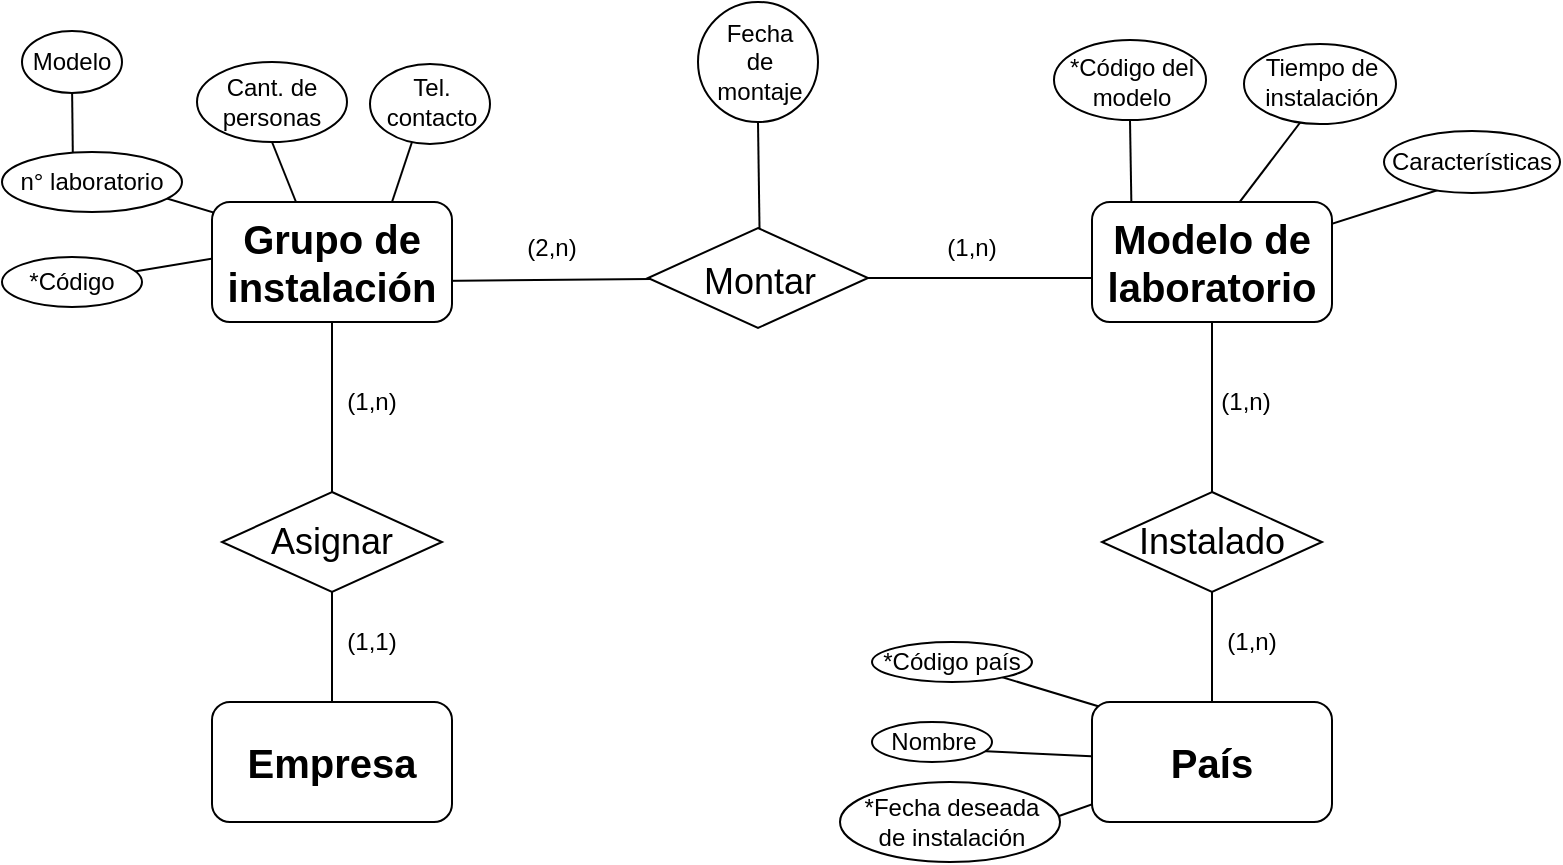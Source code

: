 <mxfile version="13.3.5" type="device"><diagram id="tk6dDv74zx-19ttDUz5t" name="Page-1"><mxGraphModel dx="1021" dy="541" grid="1" gridSize="10" guides="1" tooltips="1" connect="1" arrows="1" fold="1" page="1" pageScale="1" pageWidth="827" pageHeight="1169" background="#ffffff" math="0" shadow="0"><root><mxCell id="0"/><mxCell id="1" parent="0"/><mxCell id="sea-6qmQAsvkEcdwJAhW-66" value="" style="endArrow=none;html=1;entryX=0.5;entryY=1;entryDx=0;entryDy=0;exitX=0.383;exitY=0.822;exitDx=0;exitDy=0;exitPerimeter=0;" edge="1" parent="1" source="sea-6qmQAsvkEcdwJAhW-16" target="sea-6qmQAsvkEcdwJAhW-18"><mxGeometry width="50" height="50" relative="1" as="geometry"><mxPoint x="190" y="130" as="sourcePoint"/><mxPoint x="240" y="80" as="targetPoint"/></mxGeometry></mxCell><mxCell id="sea-6qmQAsvkEcdwJAhW-65" value="" style="endArrow=none;html=1;" edge="1" parent="1" target="sea-6qmQAsvkEcdwJAhW-22"><mxGeometry width="50" height="50" relative="1" as="geometry"><mxPoint x="190" y="130" as="sourcePoint"/><mxPoint x="240" y="80" as="targetPoint"/></mxGeometry></mxCell><mxCell id="sea-6qmQAsvkEcdwJAhW-64" value="" style="endArrow=none;html=1;entryX=0.625;entryY=0.5;entryDx=0;entryDy=0;entryPerimeter=0;" edge="1" parent="1" target="sea-6qmQAsvkEcdwJAhW-16"><mxGeometry width="50" height="50" relative="1" as="geometry"><mxPoint x="190" y="130" as="sourcePoint"/><mxPoint x="240" y="80" as="targetPoint"/></mxGeometry></mxCell><mxCell id="sea-6qmQAsvkEcdwJAhW-63" value="" style="endArrow=none;html=1;entryX=0.5;entryY=1;entryDx=0;entryDy=0;" edge="1" parent="1" target="sea-6qmQAsvkEcdwJAhW-57"><mxGeometry width="50" height="50" relative="1" as="geometry"><mxPoint x="190" y="130" as="sourcePoint"/><mxPoint x="240" y="80" as="targetPoint"/></mxGeometry></mxCell><mxCell id="sea-6qmQAsvkEcdwJAhW-62" value="" style="endArrow=none;html=1;exitX=1;exitY=0.5;exitDx=0;exitDy=0;" edge="1" parent="1" source="sea-6qmQAsvkEcdwJAhW-1"><mxGeometry width="50" height="50" relative="1" as="geometry"><mxPoint x="190" y="130" as="sourcePoint"/><mxPoint x="240" y="80" as="targetPoint"/></mxGeometry></mxCell><mxCell id="sea-6qmQAsvkEcdwJAhW-61" value="" style="ellipse;whiteSpace=wrap;html=1;" vertex="1" parent="1"><mxGeometry x="45" y="24.5" width="50" height="31" as="geometry"/></mxCell><mxCell id="sea-6qmQAsvkEcdwJAhW-60" value="" style="ellipse;whiteSpace=wrap;html=1;" vertex="1" parent="1"><mxGeometry x="35" y="137.5" width="70" height="25" as="geometry"/></mxCell><mxCell id="sea-6qmQAsvkEcdwJAhW-59" value="" style="ellipse;whiteSpace=wrap;html=1;" vertex="1" parent="1"><mxGeometry x="35" y="85" width="90" height="30" as="geometry"/></mxCell><mxCell id="sea-6qmQAsvkEcdwJAhW-58" value="" style="ellipse;whiteSpace=wrap;html=1;" vertex="1" parent="1"><mxGeometry x="219" y="41" width="60" height="40" as="geometry"/></mxCell><mxCell id="sea-6qmQAsvkEcdwJAhW-57" value="" style="ellipse;whiteSpace=wrap;html=1;" vertex="1" parent="1"><mxGeometry x="132.5" y="40" width="75" height="40" as="geometry"/></mxCell><mxCell id="sea-6qmQAsvkEcdwJAhW-56" value="" style="endArrow=none;html=1;entryX=0.343;entryY=0.919;entryDx=0;entryDy=0;entryPerimeter=0;" edge="1" parent="1" source="sea-6qmQAsvkEcdwJAhW-2" target="sea-6qmQAsvkEcdwJAhW-53"><mxGeometry width="50" height="50" relative="1" as="geometry"><mxPoint x="600" y="130" as="sourcePoint"/><mxPoint x="650" y="80" as="targetPoint"/></mxGeometry></mxCell><mxCell id="sea-6qmQAsvkEcdwJAhW-55" value="" style="endArrow=none;html=1;entryX=0.438;entryY=1.081;entryDx=0;entryDy=0;entryPerimeter=0;exitX=0.559;exitY=-0.247;exitDx=0;exitDy=0;exitPerimeter=0;" edge="1" parent="1" source="sea-6qmQAsvkEcdwJAhW-2" target="sea-6qmQAsvkEcdwJAhW-20"><mxGeometry width="50" height="50" relative="1" as="geometry"><mxPoint x="600" y="130" as="sourcePoint"/><mxPoint x="650" y="80" as="targetPoint"/></mxGeometry></mxCell><mxCell id="sea-6qmQAsvkEcdwJAhW-54" value="" style="endArrow=none;html=1;entryX=0.5;entryY=1;entryDx=0;entryDy=0;" edge="1" parent="1" target="sea-6qmQAsvkEcdwJAhW-51"><mxGeometry width="50" height="50" relative="1" as="geometry"><mxPoint x="600" y="130" as="sourcePoint"/><mxPoint x="650" y="80" as="targetPoint"/></mxGeometry></mxCell><mxCell id="sea-6qmQAsvkEcdwJAhW-53" value="" style="ellipse;whiteSpace=wrap;html=1;" vertex="1" parent="1"><mxGeometry x="726" y="74.5" width="88" height="31" as="geometry"/></mxCell><mxCell id="sea-6qmQAsvkEcdwJAhW-52" value="" style="ellipse;whiteSpace=wrap;html=1;" vertex="1" parent="1"><mxGeometry x="656" y="31" width="76" height="40" as="geometry"/></mxCell><mxCell id="sea-6qmQAsvkEcdwJAhW-51" value="" style="ellipse;whiteSpace=wrap;html=1;" vertex="1" parent="1"><mxGeometry x="561" y="29" width="76" height="40" as="geometry"/></mxCell><mxCell id="sea-6qmQAsvkEcdwJAhW-50" value="" style="endArrow=none;html=1;entryX=0.5;entryY=0;entryDx=0;entryDy=0;exitX=0.5;exitY=1;exitDx=0;exitDy=0;" edge="1" parent="1" source="sea-6qmQAsvkEcdwJAhW-49" target="sea-6qmQAsvkEcdwJAhW-5"><mxGeometry width="50" height="50" relative="1" as="geometry"><mxPoint x="390" y="60" as="sourcePoint"/><mxPoint x="440" y="10" as="targetPoint"/></mxGeometry></mxCell><mxCell id="sea-6qmQAsvkEcdwJAhW-49" value="" style="ellipse;whiteSpace=wrap;html=1;" vertex="1" parent="1"><mxGeometry x="383" y="10" width="60" height="60" as="geometry"/></mxCell><mxCell id="sea-6qmQAsvkEcdwJAhW-48" value="" style="endArrow=none;html=1;entryX=0.5;entryY=1;entryDx=0;entryDy=0;exitX=0.5;exitY=0;exitDx=0;exitDy=0;" edge="1" parent="1" source="sea-6qmQAsvkEcdwJAhW-3" target="sea-6qmQAsvkEcdwJAhW-31"><mxGeometry width="50" height="50" relative="1" as="geometry"><mxPoint x="390" y="340" as="sourcePoint"/><mxPoint x="440" y="290" as="targetPoint"/></mxGeometry></mxCell><mxCell id="sea-6qmQAsvkEcdwJAhW-46" value="" style="endArrow=none;html=1;" edge="1" parent="1" target="sea-6qmQAsvkEcdwJAhW-32"><mxGeometry width="50" height="50" relative="1" as="geometry"><mxPoint x="200" y="150" as="sourcePoint"/><mxPoint x="360" y="150" as="targetPoint"/></mxGeometry></mxCell><mxCell id="sea-6qmQAsvkEcdwJAhW-45" value="" style="endArrow=none;html=1;exitX=1;exitY=0.5;exitDx=0;exitDy=0;" edge="1" parent="1" source="sea-6qmQAsvkEcdwJAhW-32"><mxGeometry width="50" height="50" relative="1" as="geometry"><mxPoint x="390" y="200" as="sourcePoint"/><mxPoint x="620" y="148" as="targetPoint"/></mxGeometry></mxCell><mxCell id="sea-6qmQAsvkEcdwJAhW-44" value="" style="endArrow=none;html=1;entryX=0.5;entryY=1;entryDx=0;entryDy=0;exitX=0.5;exitY=0;exitDx=0;exitDy=0;" edge="1" parent="1" source="sea-6qmQAsvkEcdwJAhW-33" target="sea-6qmQAsvkEcdwJAhW-2"><mxGeometry width="50" height="50" relative="1" as="geometry"><mxPoint x="390" y="270" as="sourcePoint"/><mxPoint x="440" y="220" as="targetPoint"/></mxGeometry></mxCell><mxCell id="sea-6qmQAsvkEcdwJAhW-43" value="" style="endArrow=none;html=1;entryX=0.5;entryY=1;entryDx=0;entryDy=0;exitX=0.5;exitY=0;exitDx=0;exitDy=0;" edge="1" parent="1" source="sea-6qmQAsvkEcdwJAhW-4" target="sea-6qmQAsvkEcdwJAhW-33"><mxGeometry width="50" height="50" relative="1" as="geometry"><mxPoint x="390" y="340" as="sourcePoint"/><mxPoint x="440" y="290" as="targetPoint"/></mxGeometry></mxCell><mxCell id="sea-6qmQAsvkEcdwJAhW-42" value="" style="endArrow=none;html=1;entryX=0.008;entryY=-0.333;entryDx=0;entryDy=0;entryPerimeter=0;exitX=0.5;exitY=0.5;exitDx=0;exitDy=0;exitPerimeter=0;" edge="1" parent="1" source="sea-6qmQAsvkEcdwJAhW-9" target="sea-6qmQAsvkEcdwJAhW-4"><mxGeometry width="50" height="50" relative="1" as="geometry"><mxPoint x="390" y="410" as="sourcePoint"/><mxPoint x="440" y="360" as="targetPoint"/></mxGeometry></mxCell><mxCell id="sea-6qmQAsvkEcdwJAhW-41" value="" style="endArrow=none;html=1;exitX=0.362;exitY=0.644;exitDx=0;exitDy=0;exitPerimeter=0;" edge="1" parent="1" source="sea-6qmQAsvkEcdwJAhW-26" target="sea-6qmQAsvkEcdwJAhW-4"><mxGeometry width="50" height="50" relative="1" as="geometry"><mxPoint x="390" y="410" as="sourcePoint"/><mxPoint x="440" y="360" as="targetPoint"/></mxGeometry></mxCell><mxCell id="sea-6qmQAsvkEcdwJAhW-40" value="" style="endArrow=none;html=1;exitX=1;exitY=0.5;exitDx=0;exitDy=0;" edge="1" parent="1" source="sea-6qmQAsvkEcdwJAhW-23" target="sea-6qmQAsvkEcdwJAhW-4"><mxGeometry width="50" height="50" relative="1" as="geometry"><mxPoint x="390" y="410" as="sourcePoint"/><mxPoint x="440" y="360" as="targetPoint"/></mxGeometry></mxCell><mxCell id="sea-6qmQAsvkEcdwJAhW-39" value="" style="ellipse;whiteSpace=wrap;html=1;" vertex="1" parent="1"><mxGeometry x="454" y="400" width="110" height="40" as="geometry"/></mxCell><mxCell id="sea-6qmQAsvkEcdwJAhW-36" value="" style="ellipse;whiteSpace=wrap;html=1;" vertex="1" parent="1"><mxGeometry x="470" y="370" width="60" height="20" as="geometry"/></mxCell><mxCell id="sea-6qmQAsvkEcdwJAhW-34" value="" style="ellipse;whiteSpace=wrap;html=1;" vertex="1" parent="1"><mxGeometry x="470" y="330" width="80" height="20" as="geometry"/></mxCell><mxCell id="sea-6qmQAsvkEcdwJAhW-33" value="" style="rhombus;whiteSpace=wrap;html=1;" vertex="1" parent="1"><mxGeometry x="585" y="255" width="110" height="50" as="geometry"/></mxCell><mxCell id="sea-6qmQAsvkEcdwJAhW-32" value="" style="rhombus;whiteSpace=wrap;html=1;" vertex="1" parent="1"><mxGeometry x="358" y="123" width="110" height="50" as="geometry"/></mxCell><mxCell id="sea-6qmQAsvkEcdwJAhW-31" value="" style="rhombus;whiteSpace=wrap;html=1;" vertex="1" parent="1"><mxGeometry x="145" y="255" width="110" height="50" as="geometry"/></mxCell><mxCell id="sea-6qmQAsvkEcdwJAhW-30" value="" style="rounded=1;whiteSpace=wrap;html=1;" vertex="1" parent="1"><mxGeometry x="140" y="360" width="120" height="60" as="geometry"/></mxCell><mxCell id="sea-6qmQAsvkEcdwJAhW-29" value="" style="rounded=1;whiteSpace=wrap;html=1;" vertex="1" parent="1"><mxGeometry x="580" y="360" width="120" height="60" as="geometry"/></mxCell><mxCell id="sea-6qmQAsvkEcdwJAhW-28" value="" style="rounded=1;whiteSpace=wrap;html=1;" vertex="1" parent="1"><mxGeometry x="580" y="110" width="120" height="60" as="geometry"/></mxCell><mxCell id="sea-6qmQAsvkEcdwJAhW-27" value="" style="rounded=1;whiteSpace=wrap;html=1;" vertex="1" parent="1"><mxGeometry x="140" y="110" width="120" height="60" as="geometry"/></mxCell><mxCell id="sea-6qmQAsvkEcdwJAhW-1" value="&lt;font style=&quot;font-size: 20px&quot;&gt;&lt;b&gt;Grupo de instalación&lt;/b&gt;&lt;/font&gt;" style="text;html=1;strokeColor=none;fillColor=none;align=center;verticalAlign=middle;whiteSpace=wrap;rounded=0;" vertex="1" parent="1"><mxGeometry x="180" y="130" width="40" height="20" as="geometry"/></mxCell><mxCell id="sea-6qmQAsvkEcdwJAhW-2" value="&lt;font style=&quot;font-size: 20px&quot;&gt;&lt;b&gt;Modelo de laboratorio&lt;/b&gt;&lt;/font&gt;" style="text;html=1;strokeColor=none;fillColor=none;align=center;verticalAlign=middle;whiteSpace=wrap;rounded=0;" vertex="1" parent="1"><mxGeometry x="620" y="130" width="40" height="20" as="geometry"/></mxCell><mxCell id="sea-6qmQAsvkEcdwJAhW-3" value="&lt;font style=&quot;font-size: 20px&quot;&gt;&lt;b&gt;Empresa&lt;/b&gt;&lt;/font&gt;" style="text;html=1;strokeColor=none;fillColor=none;align=center;verticalAlign=middle;whiteSpace=wrap;rounded=0;" vertex="1" parent="1"><mxGeometry x="180" y="380" width="40" height="20" as="geometry"/></mxCell><mxCell id="sea-6qmQAsvkEcdwJAhW-4" value="&lt;font style=&quot;font-size: 20px&quot;&gt;&lt;b&gt;País&lt;/b&gt;&lt;/font&gt;" style="text;html=1;strokeColor=none;fillColor=none;align=center;verticalAlign=middle;whiteSpace=wrap;rounded=0;" vertex="1" parent="1"><mxGeometry x="620" y="380" width="40" height="20" as="geometry"/></mxCell><mxCell id="sea-6qmQAsvkEcdwJAhW-5" value="&lt;font style=&quot;font-size: 18px&quot;&gt;Montar&lt;/font&gt;" style="text;html=1;strokeColor=none;fillColor=none;align=center;verticalAlign=middle;whiteSpace=wrap;rounded=0;" vertex="1" parent="1"><mxGeometry x="394" y="140" width="40" height="20" as="geometry"/></mxCell><mxCell id="sea-6qmQAsvkEcdwJAhW-6" value="&lt;font style=&quot;font-size: 18px&quot;&gt;Instalado&lt;/font&gt;" style="text;html=1;strokeColor=none;fillColor=none;align=center;verticalAlign=middle;whiteSpace=wrap;rounded=0;" vertex="1" parent="1"><mxGeometry x="620" y="270" width="40" height="20" as="geometry"/></mxCell><mxCell id="sea-6qmQAsvkEcdwJAhW-7" value="&lt;font style=&quot;font-size: 18px&quot;&gt;Asignar&lt;/font&gt;" style="text;html=1;strokeColor=none;fillColor=none;align=center;verticalAlign=middle;whiteSpace=wrap;rounded=0;" vertex="1" parent="1"><mxGeometry x="180" y="270" width="40" height="20" as="geometry"/></mxCell><mxCell id="sea-6qmQAsvkEcdwJAhW-8" value="Fecha de montaje" style="text;html=1;strokeColor=none;fillColor=none;align=center;verticalAlign=middle;whiteSpace=wrap;rounded=0;" vertex="1" parent="1"><mxGeometry x="394" y="30" width="40" height="20" as="geometry"/></mxCell><mxCell id="sea-6qmQAsvkEcdwJAhW-9" value="*Código país" style="text;html=1;strokeColor=none;fillColor=none;align=center;verticalAlign=middle;whiteSpace=wrap;rounded=0;" vertex="1" parent="1"><mxGeometry x="470" y="330" width="80" height="20" as="geometry"/></mxCell><mxCell id="sea-6qmQAsvkEcdwJAhW-11" value="Cant. de personas" style="text;html=1;strokeColor=none;fillColor=none;align=center;verticalAlign=middle;whiteSpace=wrap;rounded=0;" vertex="1" parent="1"><mxGeometry x="150" y="50" width="40" height="20" as="geometry"/></mxCell><mxCell id="sea-6qmQAsvkEcdwJAhW-13" value="Tel. contacto" style="text;html=1;strokeColor=none;fillColor=none;align=center;verticalAlign=middle;whiteSpace=wrap;rounded=0;" vertex="1" parent="1"><mxGeometry x="230" y="50" width="40" height="20" as="geometry"/></mxCell><mxCell id="sea-6qmQAsvkEcdwJAhW-16" value="n° laboratorio" style="text;html=1;strokeColor=none;fillColor=none;align=center;verticalAlign=middle;whiteSpace=wrap;rounded=0;" vertex="1" parent="1"><mxGeometry x="40" y="90" width="80" height="20" as="geometry"/></mxCell><mxCell id="sea-6qmQAsvkEcdwJAhW-18" value="Modelo" style="text;html=1;strokeColor=none;fillColor=none;align=center;verticalAlign=middle;whiteSpace=wrap;rounded=0;" vertex="1" parent="1"><mxGeometry x="50" y="30" width="40" height="20" as="geometry"/></mxCell><mxCell id="sea-6qmQAsvkEcdwJAhW-19" value="*Código del modelo" style="text;html=1;strokeColor=none;fillColor=none;align=center;verticalAlign=middle;whiteSpace=wrap;rounded=0;" vertex="1" parent="1"><mxGeometry x="560" y="40" width="80" height="20" as="geometry"/></mxCell><mxCell id="sea-6qmQAsvkEcdwJAhW-20" value="Tiempo de instalación" style="text;html=1;strokeColor=none;fillColor=none;align=center;verticalAlign=middle;whiteSpace=wrap;rounded=0;" vertex="1" parent="1"><mxGeometry x="660" y="40" width="70" height="20" as="geometry"/></mxCell><mxCell id="sea-6qmQAsvkEcdwJAhW-21" value="Características" style="text;html=1;strokeColor=none;fillColor=none;align=center;verticalAlign=middle;whiteSpace=wrap;rounded=0;" vertex="1" parent="1"><mxGeometry x="750" y="80" width="40" height="20" as="geometry"/></mxCell><mxCell id="sea-6qmQAsvkEcdwJAhW-22" value="*Código" style="text;html=1;strokeColor=none;fillColor=none;align=center;verticalAlign=middle;whiteSpace=wrap;rounded=0;" vertex="1" parent="1"><mxGeometry x="50" y="140" width="40" height="20" as="geometry"/></mxCell><mxCell id="sea-6qmQAsvkEcdwJAhW-23" value="*Fecha deseada de instalación" style="text;html=1;strokeColor=none;fillColor=none;align=center;verticalAlign=middle;whiteSpace=wrap;rounded=0;" vertex="1" parent="1"><mxGeometry x="465" y="410" width="90" height="20" as="geometry"/></mxCell><mxCell id="sea-6qmQAsvkEcdwJAhW-26" value="Nombre" style="text;html=1;strokeColor=none;fillColor=none;align=center;verticalAlign=middle;whiteSpace=wrap;rounded=0;" vertex="1" parent="1"><mxGeometry x="461" y="370" width="80" height="20" as="geometry"/></mxCell><mxCell id="sea-6qmQAsvkEcdwJAhW-47" value="" style="endArrow=none;html=1;entryX=0.5;entryY=1;entryDx=0;entryDy=0;" edge="1" parent="1" source="sea-6qmQAsvkEcdwJAhW-31" target="sea-6qmQAsvkEcdwJAhW-27"><mxGeometry width="50" height="50" relative="1" as="geometry"><mxPoint x="390" y="340" as="sourcePoint"/><mxPoint x="440" y="290" as="targetPoint"/></mxGeometry></mxCell><mxCell id="sea-6qmQAsvkEcdwJAhW-67" value="(1,n)" style="text;html=1;strokeColor=none;fillColor=none;align=center;verticalAlign=middle;whiteSpace=wrap;rounded=0;" vertex="1" parent="1"><mxGeometry x="200" y="200" width="40" height="20" as="geometry"/></mxCell><mxCell id="sea-6qmQAsvkEcdwJAhW-68" value="(1,1)" style="text;html=1;strokeColor=none;fillColor=none;align=center;verticalAlign=middle;whiteSpace=wrap;rounded=0;" vertex="1" parent="1"><mxGeometry x="200" y="320" width="40" height="20" as="geometry"/></mxCell><mxCell id="sea-6qmQAsvkEcdwJAhW-70" value="(2,n)" style="text;html=1;strokeColor=none;fillColor=none;align=center;verticalAlign=middle;whiteSpace=wrap;rounded=0;" vertex="1" parent="1"><mxGeometry x="290" y="123" width="40" height="20" as="geometry"/></mxCell><mxCell id="sea-6qmQAsvkEcdwJAhW-72" value="(1,n)" style="text;html=1;strokeColor=none;fillColor=none;align=center;verticalAlign=middle;whiteSpace=wrap;rounded=0;" vertex="1" parent="1"><mxGeometry x="500" y="123" width="40" height="20" as="geometry"/></mxCell><mxCell id="sea-6qmQAsvkEcdwJAhW-74" value="(1,n)" style="text;html=1;strokeColor=none;fillColor=none;align=center;verticalAlign=middle;whiteSpace=wrap;rounded=0;" vertex="1" parent="1"><mxGeometry x="640" y="320" width="40" height="20" as="geometry"/></mxCell><mxCell id="sea-6qmQAsvkEcdwJAhW-75" value="(1,n)" style="text;html=1;strokeColor=none;fillColor=none;align=center;verticalAlign=middle;whiteSpace=wrap;rounded=0;" vertex="1" parent="1"><mxGeometry x="637" y="200" width="40" height="20" as="geometry"/></mxCell></root></mxGraphModel></diagram></mxfile>